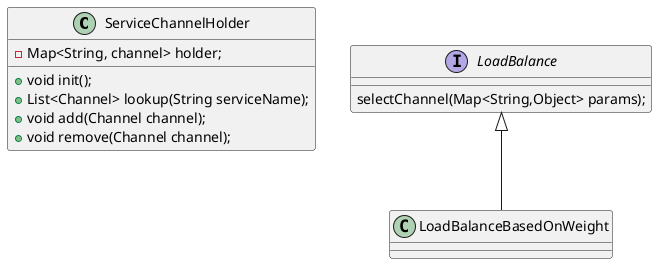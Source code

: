 @startuml

class ServiceChannelHolder {
    -Map<String, channel> holder;
    +void init();
    +List<Channel> lookup(String serviceName);
    +void add(Channel channel);
    +void remove(Channel channel);
}

interface LoadBalance {
    selectChannel(Map<String,Object> params);
}

class LoadBalanceBasedOnWeight

LoadBalance <|-- LoadBalanceBasedOnWeight
@enduml